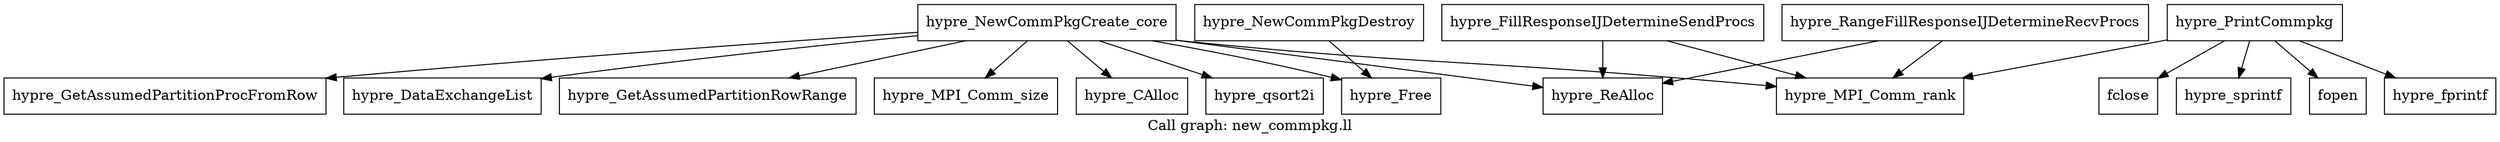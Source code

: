 digraph "Call graph: new_commpkg.ll" {
	label="Call graph: new_commpkg.ll";

	Node0x55aeb6e24b30 [shape=record,label="{hypre_PrintCommpkg}"];
	Node0x55aeb6e24b30 -> Node0x55aeb6e26970;
	Node0x55aeb6e24b30 -> Node0x55aeb6e2b490;
	Node0x55aeb6e24b30 -> Node0x55aeb6e2d170;
	Node0x55aeb6e24b30 -> Node0x55aeb6e2d8f0;
	Node0x55aeb6e24b30 -> Node0x55aeb6e6c980;
	Node0x55aeb6e26970 [shape=record,label="{hypre_MPI_Comm_rank}"];
	Node0x55aeb6e2b490 [shape=record,label="{hypre_sprintf}"];
	Node0x55aeb6e2d170 [shape=record,label="{fopen}"];
	Node0x55aeb6e2d8f0 [shape=record,label="{hypre_fprintf}"];
	Node0x55aeb6e6c980 [shape=record,label="{fclose}"];
	Node0x55aeb6e365e0 [shape=record,label="{hypre_NewCommPkgCreate_core}"];
	Node0x55aeb6e365e0 -> Node0x55aeb6e393d0;
	Node0x55aeb6e365e0 -> Node0x55aeb6e26970;
	Node0x55aeb6e365e0 -> Node0x55aeb6e3d600;
	Node0x55aeb6e365e0 -> Node0x55aeb6e43c70;
	Node0x55aeb6e365e0 -> Node0x55aeb6e48370;
	Node0x55aeb6e365e0 -> Node0x55aeb6e3d870;
	Node0x55aeb6e365e0 -> Node0x55aeb6e3e750;
	Node0x55aeb6e365e0 -> Node0x55aeb6e40710;
	Node0x55aeb6e365e0 -> Node0x55aeb6e3fc40;
	Node0x55aeb6e393d0 [shape=record,label="{hypre_MPI_Comm_size}"];
	Node0x55aeb6e3d600 [shape=record,label="{hypre_CAlloc}"];
	Node0x55aeb6e3d870 [shape=record,label="{hypre_GetAssumedPartitionProcFromRow}"];
	Node0x55aeb6e3e750 [shape=record,label="{hypre_ReAlloc}"];
	Node0x55aeb6e3fc40 [shape=record,label="{hypre_GetAssumedPartitionRowRange}"];
	Node0x55aeb6e4a570 [shape=record,label="{hypre_RangeFillResponseIJDetermineRecvProcs}"];
	Node0x55aeb6e4a570 -> Node0x55aeb6e26970;
	Node0x55aeb6e4a570 -> Node0x55aeb6e3e750;
	Node0x55aeb6e43c70 [shape=record,label="{hypre_Free}"];
	Node0x55aeb6e4e390 [shape=record,label="{hypre_FillResponseIJDetermineSendProcs}"];
	Node0x55aeb6e4e390 -> Node0x55aeb6e26970;
	Node0x55aeb6e4e390 -> Node0x55aeb6e3e750;
	Node0x55aeb6e40710 [shape=record,label="{hypre_DataExchangeList}"];
	Node0x55aeb6e48370 [shape=record,label="{hypre_qsort2i}"];
	Node0x55aeb6e4f020 [shape=record,label="{hypre_NewCommPkgDestroy}"];
	Node0x55aeb6e4f020 -> Node0x55aeb6e43c70;
}
